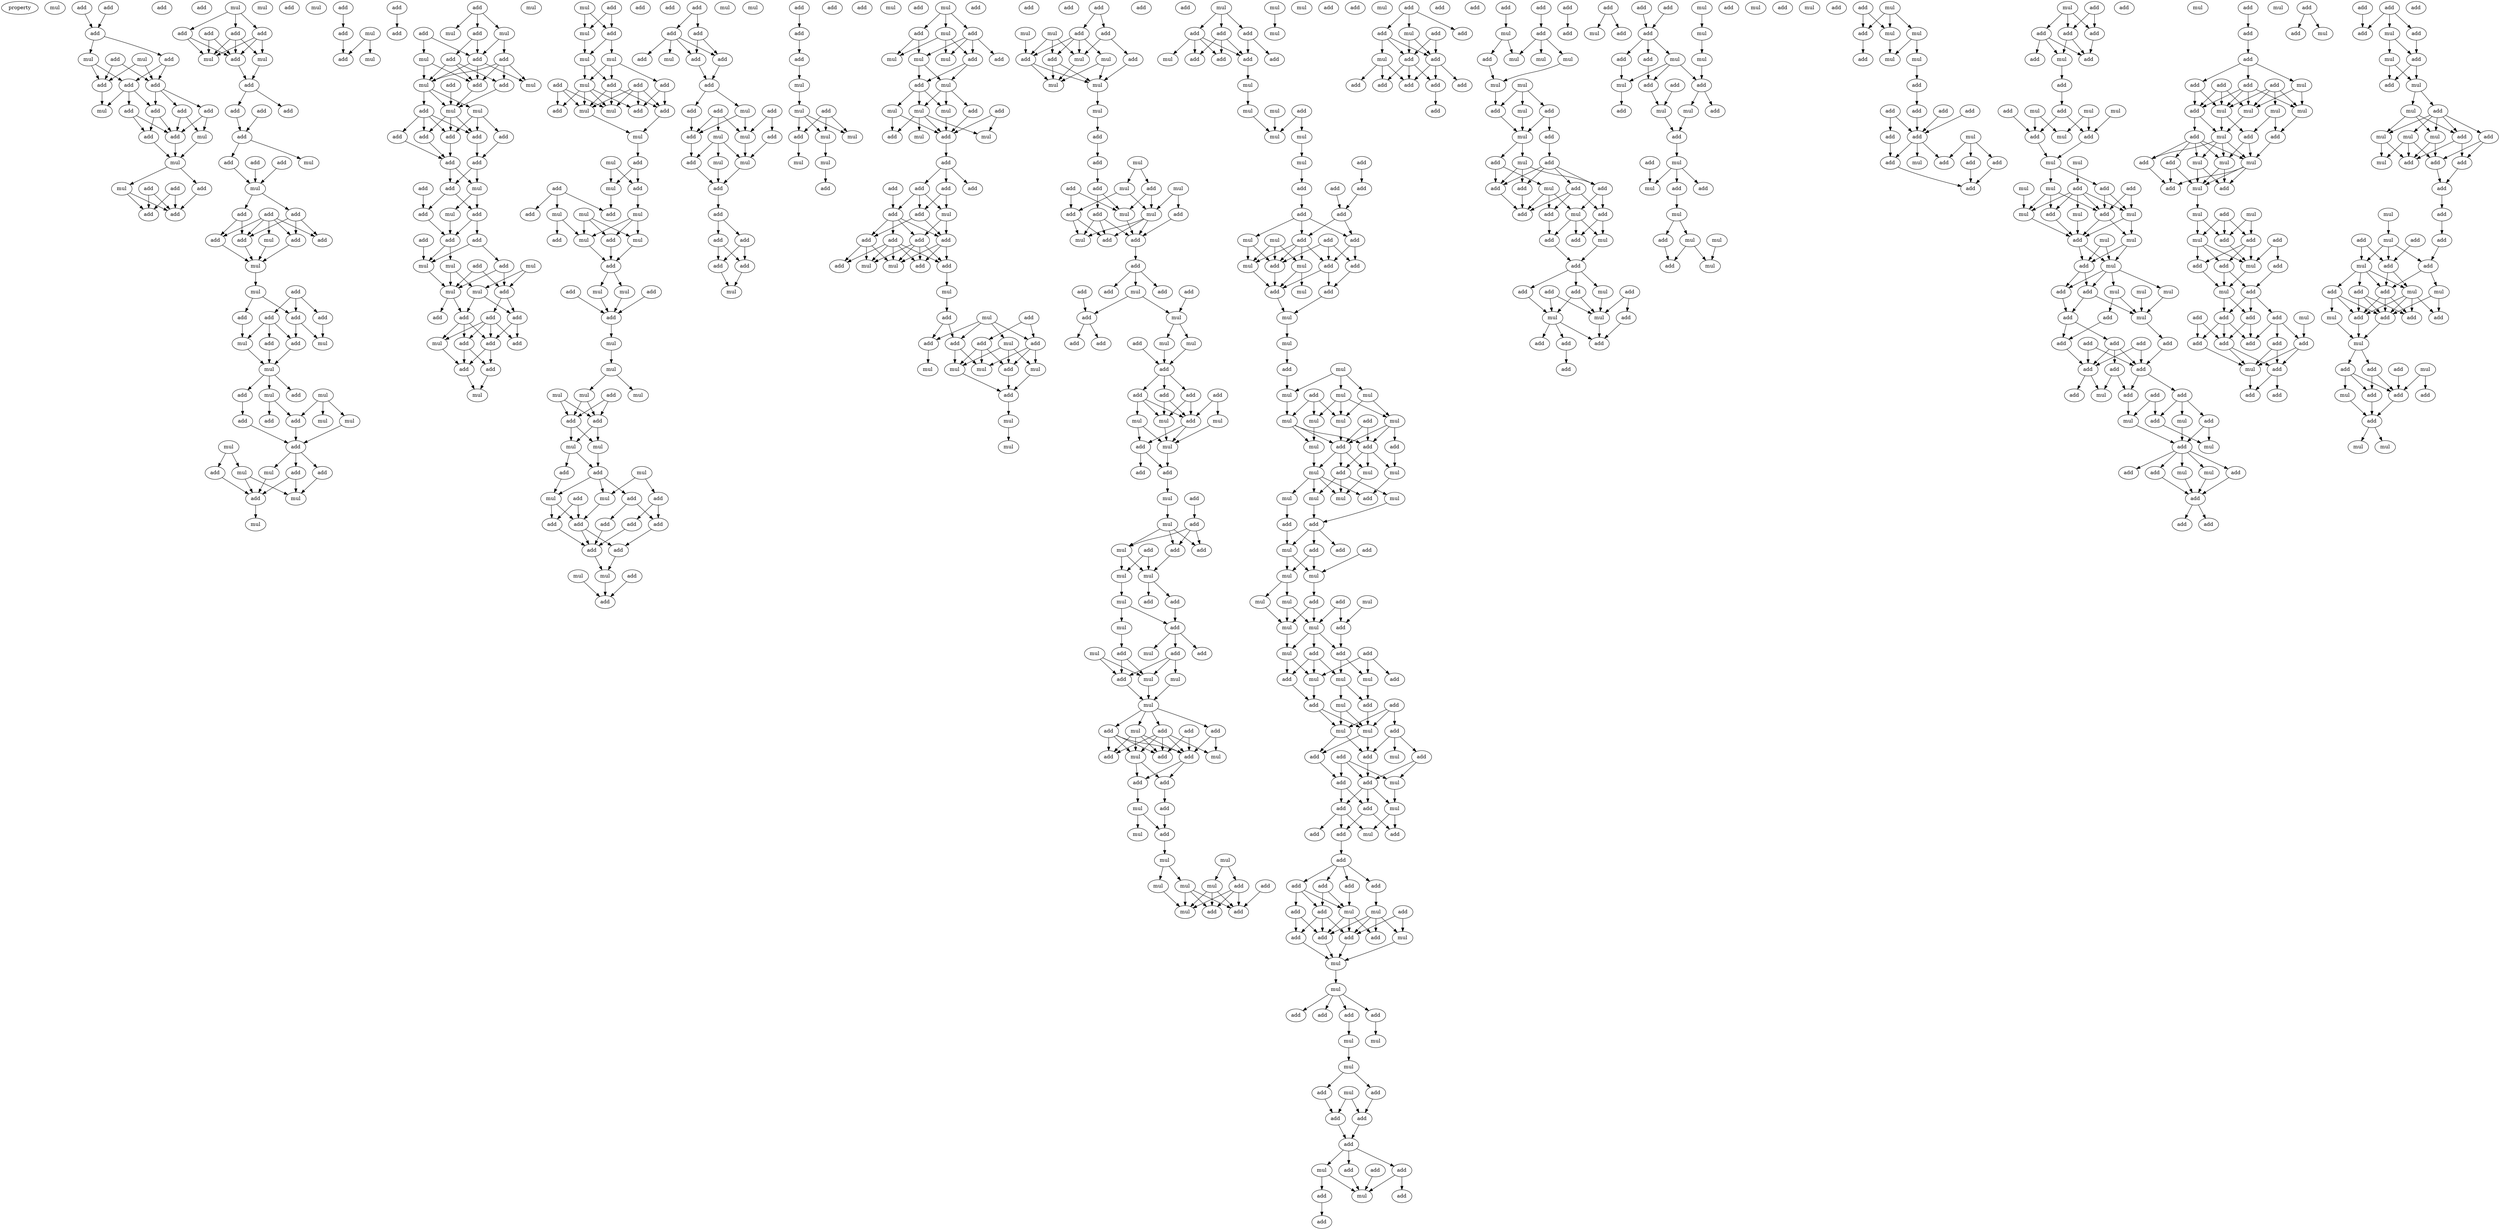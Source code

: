 digraph {
    node [fontcolor=black]
    property [mul=2,lf=1.3]
    0 [ label = mul ];
    1 [ label = add ];
    2 [ label = add ];
    3 [ label = add ];
    4 [ label = add ];
    5 [ label = add ];
    6 [ label = add ];
    7 [ label = mul ];
    8 [ label = add ];
    9 [ label = mul ];
    10 [ label = add ];
    11 [ label = add ];
    12 [ label = add ];
    13 [ label = add ];
    14 [ label = add ];
    15 [ label = mul ];
    16 [ label = add ];
    17 [ label = add ];
    18 [ label = add ];
    19 [ label = mul ];
    20 [ label = add ];
    21 [ label = mul ];
    22 [ label = mul ];
    23 [ label = add ];
    24 [ label = add ];
    25 [ label = add ];
    26 [ label = add ];
    27 [ label = add ];
    28 [ label = mul ];
    29 [ label = add ];
    30 [ label = add ];
    31 [ label = add ];
    32 [ label = add ];
    33 [ label = mul ];
    34 [ label = mul ];
    35 [ label = add ];
    36 [ label = add ];
    37 [ label = add ];
    38 [ label = add ];
    39 [ label = mul ];
    40 [ label = add ];
    41 [ label = add ];
    42 [ label = add ];
    43 [ label = add ];
    44 [ label = add ];
    45 [ label = mul ];
    46 [ label = add ];
    47 [ label = mul ];
    48 [ label = add ];
    49 [ label = add ];
    50 [ label = add ];
    51 [ label = add ];
    52 [ label = add ];
    53 [ label = mul ];
    54 [ label = add ];
    55 [ label = add ];
    56 [ label = mul ];
    57 [ label = add ];
    58 [ label = mul ];
    59 [ label = add ];
    60 [ label = add ];
    61 [ label = add ];
    62 [ label = add ];
    63 [ label = add ];
    64 [ label = add ];
    65 [ label = mul ];
    66 [ label = mul ];
    67 [ label = mul ];
    68 [ label = mul ];
    69 [ label = add ];
    70 [ label = add ];
    71 [ label = mul ];
    72 [ label = mul ];
    73 [ label = add ];
    74 [ label = mul ];
    75 [ label = add ];
    76 [ label = mul ];
    77 [ label = add ];
    78 [ label = add ];
    79 [ label = mul ];
    80 [ label = mul ];
    81 [ label = mul ];
    82 [ label = add ];
    83 [ label = add ];
    84 [ label = add ];
    85 [ label = add ];
    86 [ label = mul ];
    87 [ label = mul ];
    88 [ label = add ];
    89 [ label = mul ];
    90 [ label = add ];
    91 [ label = add ];
    92 [ label = mul ];
    93 [ label = add ];
    94 [ label = add ];
    95 [ label = add ];
    96 [ label = mul ];
    97 [ label = add ];
    98 [ label = mul ];
    99 [ label = mul ];
    100 [ label = add ];
    101 [ label = add ];
    102 [ label = mul ];
    103 [ label = add ];
    104 [ label = add ];
    105 [ label = mul ];
    106 [ label = add ];
    107 [ label = add ];
    108 [ label = add ];
    109 [ label = mul ];
    110 [ label = mul ];
    111 [ label = mul ];
    112 [ label = add ];
    113 [ label = add ];
    114 [ label = add ];
    115 [ label = add ];
    116 [ label = add ];
    117 [ label = add ];
    118 [ label = add ];
    119 [ label = add ];
    120 [ label = mul ];
    121 [ label = add ];
    122 [ label = add ];
    123 [ label = add ];
    124 [ label = add ];
    125 [ label = mul ];
    126 [ label = add ];
    127 [ label = add ];
    128 [ label = add ];
    129 [ label = add ];
    130 [ label = mul ];
    131 [ label = mul ];
    132 [ label = add ];
    133 [ label = mul ];
    134 [ label = mul ];
    135 [ label = mul ];
    136 [ label = add ];
    137 [ label = add ];
    138 [ label = add ];
    139 [ label = add ];
    140 [ label = add ];
    141 [ label = add ];
    142 [ label = add ];
    143 [ label = add ];
    144 [ label = mul ];
    145 [ label = add ];
    146 [ label = add ];
    147 [ label = add ];
    148 [ label = mul ];
    149 [ label = mul ];
    150 [ label = mul ];
    151 [ label = add ];
    152 [ label = mul ];
    153 [ label = mul ];
    154 [ label = add ];
    155 [ label = add ];
    156 [ label = mul ];
    157 [ label = add ];
    158 [ label = add ];
    159 [ label = add ];
    160 [ label = mul ];
    161 [ label = add ];
    162 [ label = mul ];
    163 [ label = add ];
    164 [ label = mul ];
    165 [ label = add ];
    166 [ label = mul ];
    167 [ label = add ];
    168 [ label = add ];
    169 [ label = mul ];
    170 [ label = mul ];
    171 [ label = mul ];
    172 [ label = add ];
    173 [ label = mul ];
    174 [ label = add ];
    175 [ label = mul ];
    176 [ label = add ];
    177 [ label = mul ];
    178 [ label = add ];
    179 [ label = add ];
    180 [ label = add ];
    181 [ label = mul ];
    182 [ label = mul ];
    183 [ label = add ];
    184 [ label = add ];
    185 [ label = add ];
    186 [ label = mul ];
    187 [ label = mul ];
    188 [ label = mul ];
    189 [ label = add ];
    190 [ label = mul ];
    191 [ label = mul ];
    192 [ label = add ];
    193 [ label = add ];
    194 [ label = mul ];
    195 [ label = add ];
    196 [ label = mul ];
    197 [ label = add ];
    198 [ label = add ];
    199 [ label = mul ];
    200 [ label = add ];
    201 [ label = mul ];
    202 [ label = add ];
    203 [ label = mul ];
    204 [ label = add ];
    205 [ label = add ];
    206 [ label = add ];
    207 [ label = add ];
    208 [ label = add ];
    209 [ label = add ];
    210 [ label = add ];
    211 [ label = add ];
    212 [ label = mul ];
    213 [ label = mul ];
    214 [ label = add ];
    215 [ label = add ];
    216 [ label = add ];
    217 [ label = add ];
    218 [ label = mul ];
    219 [ label = add ];
    220 [ label = add ];
    221 [ label = add ];
    222 [ label = mul ];
    223 [ label = add ];
    224 [ label = add ];
    225 [ label = mul ];
    226 [ label = add ];
    227 [ label = add ];
    228 [ label = add ];
    229 [ label = mul ];
    230 [ label = add ];
    231 [ label = add ];
    232 [ label = mul ];
    233 [ label = add ];
    234 [ label = mul ];
    235 [ label = mul ];
    236 [ label = mul ];
    237 [ label = add ];
    238 [ label = add ];
    239 [ label = add ];
    240 [ label = add ];
    241 [ label = add ];
    242 [ label = add ];
    243 [ label = add ];
    244 [ label = add ];
    245 [ label = mul ];
    246 [ label = add ];
    247 [ label = add ];
    248 [ label = add ];
    249 [ label = mul ];
    250 [ label = mul ];
    251 [ label = add ];
    252 [ label = mul ];
    253 [ label = add ];
    254 [ label = add ];
    255 [ label = mul ];
    256 [ label = mul ];
    257 [ label = mul ];
    258 [ label = mul ];
    259 [ label = add ];
    260 [ label = mul ];
    261 [ label = add ];
    262 [ label = add ];
    263 [ label = mul ];
    264 [ label = add ];
    265 [ label = add ];
    266 [ label = mul ];
    267 [ label = mul ];
    268 [ label = mul ];
    269 [ label = add ];
    270 [ label = add ];
    271 [ label = add ];
    272 [ label = mul ];
    273 [ label = mul ];
    274 [ label = add ];
    275 [ label = mul ];
    276 [ label = add ];
    277 [ label = mul ];
    278 [ label = add ];
    279 [ label = mul ];
    280 [ label = mul ];
    281 [ label = add ];
    282 [ label = add ];
    283 [ label = add ];
    284 [ label = add ];
    285 [ label = add ];
    286 [ label = add ];
    287 [ label = add ];
    288 [ label = add ];
    289 [ label = mul ];
    290 [ label = add ];
    291 [ label = add ];
    292 [ label = add ];
    293 [ label = add ];
    294 [ label = add ];
    295 [ label = mul ];
    296 [ label = add ];
    297 [ label = mul ];
    298 [ label = add ];
    299 [ label = add ];
    300 [ label = mul ];
    301 [ label = mul ];
    302 [ label = add ];
    303 [ label = add ];
    304 [ label = add ];
    305 [ label = add ];
    306 [ label = add ];
    307 [ label = add ];
    308 [ label = mul ];
    309 [ label = mul ];
    310 [ label = add ];
    311 [ label = mul ];
    312 [ label = mul ];
    313 [ label = mul ];
    314 [ label = add ];
    315 [ label = mul ];
    316 [ label = mul ];
    317 [ label = add ];
    318 [ label = mul ];
    319 [ label = add ];
    320 [ label = mul ];
    321 [ label = add ];
    322 [ label = add ];
    323 [ label = add ];
    324 [ label = mul ];
    325 [ label = mul ];
    326 [ label = add ];
    327 [ label = mul ];
    328 [ label = mul ];
    329 [ label = mul ];
    330 [ label = add ];
    331 [ label = mul ];
    332 [ label = add ];
    333 [ label = mul ];
    334 [ label = mul ];
    335 [ label = add ];
    336 [ label = add ];
    337 [ label = add ];
    338 [ label = add ];
    339 [ label = mul ];
    340 [ label = add ];
    341 [ label = mul ];
    342 [ label = add ];
    343 [ label = add ];
    344 [ label = add ];
    345 [ label = mul ];
    346 [ label = add ];
    347 [ label = add ];
    348 [ label = mul ];
    349 [ label = add ];
    350 [ label = add ];
    351 [ label = add ];
    352 [ label = add ];
    353 [ label = mul ];
    354 [ label = add ];
    355 [ label = add ];
    356 [ label = mul ];
    357 [ label = add ];
    358 [ label = mul ];
    359 [ label = add ];
    360 [ label = add ];
    361 [ label = add ];
    362 [ label = add ];
    363 [ label = add ];
    364 [ label = mul ];
    365 [ label = add ];
    366 [ label = mul ];
    367 [ label = mul ];
    368 [ label = add ];
    369 [ label = mul ];
    370 [ label = add ];
    371 [ label = add ];
    372 [ label = add ];
    373 [ label = add ];
    374 [ label = mul ];
    375 [ label = mul ];
    376 [ label = add ];
    377 [ label = add ];
    378 [ label = mul ];
    379 [ label = add ];
    380 [ label = add ];
    381 [ label = mul ];
    382 [ label = mul ];
    383 [ label = add ];
    384 [ label = add ];
    385 [ label = add ];
    386 [ label = mul ];
    387 [ label = mul ];
    388 [ label = add ];
    389 [ label = mul ];
    390 [ label = mul ];
    391 [ label = add ];
    392 [ label = add ];
    393 [ label = add ];
    394 [ label = mul ];
    395 [ label = add ];
    396 [ label = mul ];
    397 [ label = mul ];
    398 [ label = add ];
    399 [ label = add ];
    400 [ label = add ];
    401 [ label = add ];
    402 [ label = mul ];
    403 [ label = add ];
    404 [ label = mul ];
    405 [ label = add ];
    406 [ label = mul ];
    407 [ label = add ];
    408 [ label = add ];
    409 [ label = add ];
    410 [ label = mul ];
    411 [ label = add ];
    412 [ label = mul ];
    413 [ label = add ];
    414 [ label = mul ];
    415 [ label = mul ];
    416 [ label = mul ];
    417 [ label = add ];
    418 [ label = add ];
    419 [ label = mul ];
    420 [ label = mul ];
    421 [ label = add ];
    422 [ label = add ];
    423 [ label = mul ];
    424 [ label = mul ];
    425 [ label = add ];
    426 [ label = add ];
    427 [ label = add ];
    428 [ label = add ];
    429 [ label = mul ];
    430 [ label = add ];
    431 [ label = add ];
    432 [ label = add ];
    433 [ label = mul ];
    434 [ label = add ];
    435 [ label = mul ];
    436 [ label = mul ];
    437 [ label = mul ];
    438 [ label = mul ];
    439 [ label = mul ];
    440 [ label = mul ];
    441 [ label = add ];
    442 [ label = mul ];
    443 [ label = add ];
    444 [ label = add ];
    445 [ label = add ];
    446 [ label = add ];
    447 [ label = add ];
    448 [ label = add ];
    449 [ label = add ];
    450 [ label = mul ];
    451 [ label = add ];
    452 [ label = mul ];
    453 [ label = mul ];
    454 [ label = add ];
    455 [ label = mul ];
    456 [ label = add ];
    457 [ label = add ];
    458 [ label = mul ];
    459 [ label = add ];
    460 [ label = add ];
    461 [ label = mul ];
    462 [ label = mul ];
    463 [ label = mul ];
    464 [ label = add ];
    465 [ label = mul ];
    466 [ label = mul ];
    467 [ label = mul ];
    468 [ label = add ];
    469 [ label = mul ];
    470 [ label = mul ];
    471 [ label = add ];
    472 [ label = mul ];
    473 [ label = mul ];
    474 [ label = mul ];
    475 [ label = add ];
    476 [ label = add ];
    477 [ label = add ];
    478 [ label = mul ];
    479 [ label = mul ];
    480 [ label = add ];
    481 [ label = mul ];
    482 [ label = mul ];
    483 [ label = mul ];
    484 [ label = mul ];
    485 [ label = add ];
    486 [ label = mul ];
    487 [ label = add ];
    488 [ label = add ];
    489 [ label = add ];
    490 [ label = mul ];
    491 [ label = add ];
    492 [ label = add ];
    493 [ label = mul ];
    494 [ label = mul ];
    495 [ label = mul ];
    496 [ label = add ];
    497 [ label = mul ];
    498 [ label = add ];
    499 [ label = mul ];
    500 [ label = mul ];
    501 [ label = mul ];
    502 [ label = add ];
    503 [ label = add ];
    504 [ label = mul ];
    505 [ label = add ];
    506 [ label = add ];
    507 [ label = add ];
    508 [ label = mul ];
    509 [ label = mul ];
    510 [ label = mul ];
    511 [ label = add ];
    512 [ label = add ];
    513 [ label = add ];
    514 [ label = add ];
    515 [ label = mul ];
    516 [ label = add ];
    517 [ label = mul ];
    518 [ label = mul ];
    519 [ label = add ];
    520 [ label = mul ];
    521 [ label = add ];
    522 [ label = add ];
    523 [ label = add ];
    524 [ label = add ];
    525 [ label = mul ];
    526 [ label = add ];
    527 [ label = add ];
    528 [ label = mul ];
    529 [ label = add ];
    530 [ label = add ];
    531 [ label = mul ];
    532 [ label = add ];
    533 [ label = add ];
    534 [ label = mul ];
    535 [ label = add ];
    536 [ label = add ];
    537 [ label = add ];
    538 [ label = add ];
    539 [ label = add ];
    540 [ label = add ];
    541 [ label = mul ];
    542 [ label = add ];
    543 [ label = mul ];
    544 [ label = add ];
    545 [ label = add ];
    546 [ label = mul ];
    547 [ label = add ];
    548 [ label = add ];
    549 [ label = add ];
    550 [ label = mul ];
    551 [ label = mul ];
    552 [ label = add ];
    553 [ label = add ];
    554 [ label = add ];
    555 [ label = add ];
    556 [ label = add ];
    557 [ label = mul ];
    558 [ label = mul ];
    559 [ label = mul ];
    560 [ label = mul ];
    561 [ label = add ];
    562 [ label = add ];
    563 [ label = add ];
    564 [ label = add ];
    565 [ label = add ];
    566 [ label = add ];
    567 [ label = add ];
    568 [ label = mul ];
    569 [ label = add ];
    570 [ label = add ];
    571 [ label = add ];
    572 [ label = add ];
    573 [ label = mul ];
    574 [ label = add ];
    575 [ label = mul ];
    576 [ label = add ];
    577 [ label = mul ];
    578 [ label = add ];
    579 [ label = add ];
    580 [ label = add ];
    581 [ label = add ];
    582 [ label = mul ];
    583 [ label = add ];
    584 [ label = add ];
    585 [ label = add ];
    586 [ label = add ];
    587 [ label = add ];
    588 [ label = add ];
    589 [ label = add ];
    590 [ label = add ];
    591 [ label = add ];
    592 [ label = add ];
    593 [ label = add ];
    594 [ label = add ];
    595 [ label = mul ];
    596 [ label = mul ];
    597 [ label = add ];
    598 [ label = mul ];
    599 [ label = mul ];
    600 [ label = mul ];
    601 [ label = mul ];
    602 [ label = mul ];
    603 [ label = add ];
    604 [ label = add ];
    605 [ label = add ];
    606 [ label = mul ];
    607 [ label = mul ];
    608 [ label = add ];
    609 [ label = add ];
    610 [ label = mul ];
    611 [ label = add ];
    612 [ label = add ];
    613 [ label = add ];
    614 [ label = add ];
    615 [ label = add ];
    616 [ label = add ];
    617 [ label = add ];
    618 [ label = mul ];
    619 [ label = mul ];
    620 [ label = add ];
    621 [ label = add ];
    622 [ label = add ];
    623 [ label = add ];
    624 [ label = mul ];
    625 [ label = add ];
    626 [ label = add ];
    627 [ label = add ];
    628 [ label = add ];
    629 [ label = mul ];
    630 [ label = mul ];
    631 [ label = add ];
    632 [ label = add ];
    633 [ label = add ];
    634 [ label = add ];
    635 [ label = add ];
    636 [ label = add ];
    637 [ label = add ];
    638 [ label = add ];
    639 [ label = add ];
    640 [ label = mul ];
    641 [ label = add ];
    642 [ label = mul ];
    643 [ label = mul ];
    644 [ label = add ];
    645 [ label = add ];
    646 [ label = add ];
    647 [ label = mul ];
    648 [ label = mul ];
    649 [ label = add ];
    650 [ label = add ];
    651 [ label = mul ];
    652 [ label = add ];
    653 [ label = mul ];
    654 [ label = mul ];
    655 [ label = add ];
    656 [ label = add ];
    657 [ label = add ];
    658 [ label = mul ];
    659 [ label = add ];
    660 [ label = add ];
    661 [ label = mul ];
    662 [ label = add ];
    663 [ label = add ];
    664 [ label = mul ];
    665 [ label = mul ];
    666 [ label = mul ];
    667 [ label = add ];
    668 [ label = mul ];
    669 [ label = mul ];
    670 [ label = add ];
    671 [ label = add ];
    672 [ label = mul ];
    673 [ label = add ];
    674 [ label = mul ];
    675 [ label = add ];
    676 [ label = add ];
    677 [ label = mul ];
    678 [ label = mul ];
    679 [ label = mul ];
    680 [ label = add ];
    681 [ label = mul ];
    682 [ label = add ];
    683 [ label = add ];
    684 [ label = add ];
    685 [ label = add ];
    686 [ label = add ];
    687 [ label = add ];
    688 [ label = add ];
    689 [ label = mul ];
    690 [ label = add ];
    691 [ label = add ];
    692 [ label = mul ];
    693 [ label = add ];
    694 [ label = add ];
    695 [ label = add ];
    696 [ label = mul ];
    697 [ label = add ];
    698 [ label = add ];
    699 [ label = add ];
    700 [ label = add ];
    701 [ label = add ];
    702 [ label = mul ];
    703 [ label = add ];
    704 [ label = add ];
    705 [ label = add ];
    706 [ label = add ];
    707 [ label = add ];
    708 [ label = mul ];
    709 [ label = mul ];
    710 [ label = mul ];
    711 [ label = add ];
    712 [ label = add ];
    713 [ label = mul ];
    714 [ label = mul ];
    715 [ label = mul ];
    716 [ label = add ];
    717 [ label = mul ];
    718 [ label = add ];
    719 [ label = add ];
    720 [ label = mul ];
    721 [ label = add ];
    722 [ label = mul ];
    723 [ label = mul ];
    724 [ label = mul ];
    725 [ label = add ];
    726 [ label = mul ];
    727 [ label = mul ];
    728 [ label = add ];
    729 [ label = mul ];
    730 [ label = add ];
    731 [ label = mul ];
    732 [ label = add ];
    733 [ label = add ];
    734 [ label = mul ];
    735 [ label = mul ];
    736 [ label = mul ];
    737 [ label = add ];
    738 [ label = add ];
    739 [ label = add ];
    740 [ label = add ];
    741 [ label = add ];
    742 [ label = add ];
    743 [ label = add ];
    744 [ label = add ];
    745 [ label = add ];
    746 [ label = add ];
    747 [ label = add ];
    748 [ label = add ];
    749 [ label = add ];
    750 [ label = add ];
    751 [ label = mul ];
    752 [ label = mul ];
    753 [ label = mul ];
    754 [ label = add ];
    755 [ label = add ];
    756 [ label = add ];
    757 [ label = mul ];
    758 [ label = add ];
    759 [ label = mul ];
    760 [ label = add ];
    761 [ label = add ];
    762 [ label = mul ];
    763 [ label = add ];
    764 [ label = mul ];
    765 [ label = add ];
    766 [ label = add ];
    767 [ label = add ];
    768 [ label = mul ];
    769 [ label = add ];
    770 [ label = add ];
    771 [ label = add ];
    772 [ label = mul ];
    773 [ label = add ];
    774 [ label = add ];
    775 [ label = add ];
    776 [ label = mul ];
    777 [ label = mul ];
    778 [ label = mul ];
    779 [ label = mul ];
    780 [ label = add ];
    781 [ label = add ];
    782 [ label = add ];
    783 [ label = add ];
    784 [ label = mul ];
    785 [ label = mul ];
    786 [ label = mul ];
    787 [ label = add ];
    788 [ label = add ];
    789 [ label = mul ];
    790 [ label = add ];
    791 [ label = add ];
    792 [ label = mul ];
    793 [ label = add ];
    794 [ label = mul ];
    795 [ label = mul ];
    796 [ label = add ];
    797 [ label = mul ];
    798 [ label = add ];
    799 [ label = add ];
    800 [ label = add ];
    801 [ label = add ];
    802 [ label = add ];
    803 [ label = mul ];
    804 [ label = mul ];
    805 [ label = add ];
    806 [ label = mul ];
    807 [ label = add ];
    808 [ label = add ];
    809 [ label = add ];
    810 [ label = add ];
    811 [ label = add ];
    812 [ label = add ];
    813 [ label = add ];
    814 [ label = add ];
    815 [ label = add ];
    816 [ label = mul ];
    817 [ label = add ];
    818 [ label = add ];
    819 [ label = add ];
    820 [ label = add ];
    821 [ label = add ];
    822 [ label = add ];
    823 [ label = add ];
    824 [ label = mul ];
    825 [ label = add ];
    826 [ label = mul ];
    827 [ label = add ];
    828 [ label = add ];
    829 [ label = mul ];
    830 [ label = add ];
    831 [ label = mul ];
    832 [ label = mul ];
    833 [ label = add ];
    834 [ label = add ];
    835 [ label = add ];
    836 [ label = mul ];
    837 [ label = mul ];
    838 [ label = mul ];
    839 [ label = add ];
    840 [ label = mul ];
    841 [ label = add ];
    842 [ label = add ];
    843 [ label = add ];
    844 [ label = mul ];
    845 [ label = add ];
    846 [ label = mul ];
    847 [ label = add ];
    848 [ label = add ];
    849 [ label = add ];
    850 [ label = mul ];
    851 [ label = add ];
    852 [ label = add ];
    853 [ label = add ];
    854 [ label = mul ];
    855 [ label = add ];
    856 [ label = mul ];
    857 [ label = add ];
    858 [ label = add ];
    859 [ label = add ];
    860 [ label = add ];
    861 [ label = mul ];
    862 [ label = add ];
    863 [ label = mul ];
    864 [ label = add ];
    865 [ label = add ];
    866 [ label = mul ];
    867 [ label = add ];
    868 [ label = add ];
    869 [ label = add ];
    870 [ label = add ];
    871 [ label = mul ];
    872 [ label = add ];
    873 [ label = mul ];
    874 [ label = mul ];
    875 [ label = add ];
    1 -> 5 [ name = 0 ];
    2 -> 5 [ name = 1 ];
    5 -> 7 [ name = 2 ];
    5 -> 8 [ name = 3 ];
    6 -> 10 [ name = 4 ];
    6 -> 12 [ name = 5 ];
    7 -> 10 [ name = 6 ];
    7 -> 11 [ name = 7 ];
    8 -> 11 [ name = 8 ];
    8 -> 12 [ name = 9 ];
    9 -> 10 [ name = 10 ];
    9 -> 12 [ name = 11 ];
    10 -> 15 [ name = 12 ];
    11 -> 14 [ name = 13 ];
    11 -> 15 [ name = 14 ];
    11 -> 16 [ name = 15 ];
    12 -> 13 [ name = 16 ];
    12 -> 16 [ name = 17 ];
    12 -> 17 [ name = 18 ];
    13 -> 19 [ name = 19 ];
    13 -> 20 [ name = 20 ];
    14 -> 18 [ name = 21 ];
    14 -> 20 [ name = 22 ];
    16 -> 18 [ name = 23 ];
    16 -> 20 [ name = 24 ];
    17 -> 19 [ name = 25 ];
    17 -> 20 [ name = 26 ];
    18 -> 21 [ name = 27 ];
    19 -> 21 [ name = 28 ];
    20 -> 21 [ name = 29 ];
    21 -> 22 [ name = 30 ];
    21 -> 23 [ name = 31 ];
    22 -> 26 [ name = 32 ];
    22 -> 27 [ name = 33 ];
    23 -> 27 [ name = 34 ];
    24 -> 26 [ name = 35 ];
    24 -> 27 [ name = 36 ];
    25 -> 26 [ name = 37 ];
    25 -> 27 [ name = 38 ];
    28 -> 29 [ name = 39 ];
    28 -> 30 [ name = 40 ];
    28 -> 31 [ name = 41 ];
    29 -> 33 [ name = 42 ];
    29 -> 34 [ name = 43 ];
    29 -> 35 [ name = 44 ];
    30 -> 34 [ name = 45 ];
    30 -> 35 [ name = 46 ];
    31 -> 33 [ name = 47 ];
    31 -> 34 [ name = 48 ];
    31 -> 35 [ name = 49 ];
    32 -> 34 [ name = 50 ];
    32 -> 35 [ name = 51 ];
    33 -> 36 [ name = 52 ];
    35 -> 36 [ name = 53 ];
    36 -> 37 [ name = 54 ];
    36 -> 38 [ name = 55 ];
    37 -> 42 [ name = 56 ];
    40 -> 42 [ name = 57 ];
    42 -> 43 [ name = 58 ];
    42 -> 45 [ name = 59 ];
    43 -> 47 [ name = 60 ];
    44 -> 47 [ name = 61 ];
    46 -> 47 [ name = 62 ];
    47 -> 49 [ name = 63 ];
    47 -> 50 [ name = 64 ];
    48 -> 51 [ name = 65 ];
    48 -> 52 [ name = 66 ];
    48 -> 53 [ name = 67 ];
    48 -> 54 [ name = 68 ];
    48 -> 55 [ name = 69 ];
    49 -> 52 [ name = 70 ];
    49 -> 54 [ name = 71 ];
    49 -> 55 [ name = 72 ];
    50 -> 51 [ name = 73 ];
    50 -> 52 [ name = 74 ];
    51 -> 56 [ name = 75 ];
    52 -> 56 [ name = 76 ];
    53 -> 56 [ name = 77 ];
    55 -> 56 [ name = 78 ];
    56 -> 58 [ name = 79 ];
    57 -> 59 [ name = 80 ];
    57 -> 61 [ name = 81 ];
    57 -> 62 [ name = 82 ];
    58 -> 59 [ name = 83 ];
    58 -> 60 [ name = 84 ];
    59 -> 63 [ name = 85 ];
    59 -> 65 [ name = 86 ];
    60 -> 66 [ name = 87 ];
    61 -> 63 [ name = 88 ];
    61 -> 64 [ name = 89 ];
    61 -> 66 [ name = 90 ];
    62 -> 65 [ name = 91 ];
    63 -> 67 [ name = 92 ];
    64 -> 67 [ name = 93 ];
    66 -> 67 [ name = 94 ];
    67 -> 68 [ name = 95 ];
    67 -> 69 [ name = 96 ];
    67 -> 70 [ name = 97 ];
    68 -> 75 [ name = 98 ];
    68 -> 77 [ name = 99 ];
    70 -> 73 [ name = 100 ];
    71 -> 74 [ name = 101 ];
    71 -> 76 [ name = 102 ];
    71 -> 77 [ name = 103 ];
    73 -> 78 [ name = 104 ];
    74 -> 78 [ name = 105 ];
    77 -> 78 [ name = 106 ];
    78 -> 80 [ name = 107 ];
    78 -> 82 [ name = 108 ];
    78 -> 83 [ name = 109 ];
    79 -> 81 [ name = 110 ];
    79 -> 84 [ name = 111 ];
    80 -> 85 [ name = 112 ];
    81 -> 85 [ name = 113 ];
    81 -> 86 [ name = 114 ];
    82 -> 86 [ name = 115 ];
    83 -> 85 [ name = 116 ];
    83 -> 86 [ name = 117 ];
    84 -> 85 [ name = 118 ];
    85 -> 87 [ name = 119 ];
    88 -> 90 [ name = 120 ];
    89 -> 91 [ name = 121 ];
    89 -> 92 [ name = 122 ];
    90 -> 91 [ name = 123 ];
    93 -> 94 [ name = 124 ];
    95 -> 97 [ name = 125 ];
    95 -> 98 [ name = 126 ];
    95 -> 99 [ name = 127 ];
    97 -> 101 [ name = 128 ];
    97 -> 104 [ name = 129 ];
    99 -> 103 [ name = 130 ];
    99 -> 104 [ name = 131 ];
    100 -> 102 [ name = 132 ];
    100 -> 104 [ name = 133 ];
    101 -> 105 [ name = 134 ];
    101 -> 107 [ name = 135 ];
    101 -> 108 [ name = 136 ];
    102 -> 105 [ name = 137 ];
    102 -> 108 [ name = 138 ];
    103 -> 105 [ name = 139 ];
    103 -> 107 [ name = 140 ];
    103 -> 108 [ name = 141 ];
    103 -> 109 [ name = 142 ];
    104 -> 105 [ name = 143 ];
    104 -> 108 [ name = 144 ];
    104 -> 109 [ name = 145 ];
    105 -> 110 [ name = 146 ];
    105 -> 111 [ name = 147 ];
    105 -> 112 [ name = 148 ];
    106 -> 111 [ name = 149 ];
    107 -> 111 [ name = 150 ];
    108 -> 111 [ name = 151 ];
    110 -> 113 [ name = 152 ];
    110 -> 114 [ name = 153 ];
    110 -> 117 [ name = 154 ];
    111 -> 113 [ name = 155 ];
    111 -> 114 [ name = 156 ];
    111 -> 115 [ name = 157 ];
    112 -> 113 [ name = 158 ];
    112 -> 114 [ name = 159 ];
    112 -> 115 [ name = 160 ];
    112 -> 116 [ name = 161 ];
    113 -> 118 [ name = 162 ];
    114 -> 119 [ name = 163 ];
    115 -> 118 [ name = 164 ];
    116 -> 118 [ name = 165 ];
    117 -> 119 [ name = 166 ];
    118 -> 120 [ name = 167 ];
    118 -> 121 [ name = 168 ];
    119 -> 120 [ name = 169 ];
    119 -> 121 [ name = 170 ];
    120 -> 123 [ name = 171 ];
    120 -> 125 [ name = 172 ];
    121 -> 123 [ name = 173 ];
    121 -> 124 [ name = 174 ];
    122 -> 124 [ name = 175 ];
    123 -> 126 [ name = 176 ];
    123 -> 128 [ name = 177 ];
    124 -> 126 [ name = 178 ];
    125 -> 126 [ name = 179 ];
    126 -> 130 [ name = 180 ];
    126 -> 131 [ name = 181 ];
    127 -> 130 [ name = 182 ];
    128 -> 129 [ name = 183 ];
    128 -> 130 [ name = 184 ];
    129 -> 134 [ name = 185 ];
    129 -> 136 [ name = 186 ];
    130 -> 134 [ name = 187 ];
    131 -> 134 [ name = 188 ];
    131 -> 135 [ name = 189 ];
    132 -> 134 [ name = 190 ];
    132 -> 136 [ name = 191 ];
    133 -> 135 [ name = 192 ];
    133 -> 136 [ name = 193 ];
    134 -> 138 [ name = 194 ];
    134 -> 139 [ name = 195 ];
    135 -> 137 [ name = 196 ];
    135 -> 138 [ name = 197 ];
    136 -> 137 [ name = 198 ];
    136 -> 140 [ name = 199 ];
    137 -> 141 [ name = 200 ];
    137 -> 142 [ name = 201 ];
    138 -> 141 [ name = 202 ];
    138 -> 143 [ name = 203 ];
    138 -> 144 [ name = 204 ];
    140 -> 141 [ name = 205 ];
    140 -> 142 [ name = 206 ];
    140 -> 143 [ name = 207 ];
    140 -> 144 [ name = 208 ];
    141 -> 145 [ name = 209 ];
    141 -> 146 [ name = 210 ];
    143 -> 145 [ name = 211 ];
    143 -> 146 [ name = 212 ];
    144 -> 145 [ name = 213 ];
    145 -> 148 [ name = 214 ];
    146 -> 148 [ name = 215 ];
    147 -> 150 [ name = 216 ];
    147 -> 151 [ name = 217 ];
    149 -> 150 [ name = 218 ];
    149 -> 151 [ name = 219 ];
    150 -> 152 [ name = 220 ];
    151 -> 152 [ name = 221 ];
    151 -> 153 [ name = 222 ];
    152 -> 156 [ name = 223 ];
    152 -> 158 [ name = 224 ];
    153 -> 154 [ name = 225 ];
    153 -> 156 [ name = 226 ];
    153 -> 158 [ name = 227 ];
    154 -> 159 [ name = 228 ];
    154 -> 161 [ name = 229 ];
    155 -> 160 [ name = 230 ];
    155 -> 162 [ name = 231 ];
    155 -> 163 [ name = 232 ];
    156 -> 159 [ name = 233 ];
    156 -> 160 [ name = 234 ];
    156 -> 162 [ name = 235 ];
    156 -> 163 [ name = 236 ];
    157 -> 159 [ name = 237 ];
    157 -> 160 [ name = 238 ];
    157 -> 161 [ name = 239 ];
    157 -> 162 [ name = 240 ];
    158 -> 160 [ name = 241 ];
    158 -> 161 [ name = 242 ];
    158 -> 162 [ name = 243 ];
    161 -> 164 [ name = 244 ];
    162 -> 164 [ name = 245 ];
    164 -> 165 [ name = 246 ];
    165 -> 168 [ name = 247 ];
    165 -> 169 [ name = 248 ];
    166 -> 168 [ name = 249 ];
    166 -> 169 [ name = 250 ];
    167 -> 170 [ name = 251 ];
    167 -> 172 [ name = 252 ];
    167 -> 174 [ name = 253 ];
    168 -> 171 [ name = 254 ];
    169 -> 172 [ name = 255 ];
    170 -> 175 [ name = 256 ];
    170 -> 176 [ name = 257 ];
    171 -> 175 [ name = 258 ];
    171 -> 177 [ name = 259 ];
    171 -> 178 [ name = 260 ];
    173 -> 175 [ name = 261 ];
    173 -> 177 [ name = 262 ];
    173 -> 178 [ name = 263 ];
    175 -> 179 [ name = 264 ];
    177 -> 179 [ name = 265 ];
    178 -> 179 [ name = 266 ];
    179 -> 181 [ name = 267 ];
    179 -> 182 [ name = 268 ];
    180 -> 185 [ name = 269 ];
    181 -> 185 [ name = 270 ];
    182 -> 185 [ name = 271 ];
    184 -> 185 [ name = 272 ];
    185 -> 186 [ name = 273 ];
    186 -> 187 [ name = 274 ];
    187 -> 188 [ name = 275 ];
    187 -> 191 [ name = 276 ];
    188 -> 192 [ name = 277 ];
    188 -> 193 [ name = 278 ];
    189 -> 192 [ name = 279 ];
    189 -> 193 [ name = 280 ];
    190 -> 192 [ name = 281 ];
    190 -> 193 [ name = 282 ];
    192 -> 194 [ name = 283 ];
    192 -> 196 [ name = 284 ];
    193 -> 194 [ name = 285 ];
    193 -> 196 [ name = 286 ];
    194 -> 197 [ name = 287 ];
    194 -> 198 [ name = 288 ];
    196 -> 198 [ name = 289 ];
    197 -> 201 [ name = 290 ];
    198 -> 200 [ name = 291 ];
    198 -> 201 [ name = 292 ];
    198 -> 203 [ name = 293 ];
    199 -> 203 [ name = 294 ];
    199 -> 204 [ name = 295 ];
    200 -> 206 [ name = 296 ];
    200 -> 208 [ name = 297 ];
    201 -> 205 [ name = 298 ];
    201 -> 209 [ name = 299 ];
    202 -> 205 [ name = 300 ];
    202 -> 209 [ name = 301 ];
    203 -> 205 [ name = 302 ];
    204 -> 206 [ name = 303 ];
    204 -> 207 [ name = 304 ];
    205 -> 210 [ name = 305 ];
    205 -> 211 [ name = 306 ];
    206 -> 211 [ name = 307 ];
    207 -> 210 [ name = 308 ];
    208 -> 210 [ name = 309 ];
    209 -> 210 [ name = 310 ];
    210 -> 213 [ name = 311 ];
    211 -> 213 [ name = 312 ];
    212 -> 215 [ name = 313 ];
    213 -> 215 [ name = 314 ];
    214 -> 215 [ name = 315 ];
    216 -> 217 [ name = 316 ];
    216 -> 219 [ name = 317 ];
    217 -> 220 [ name = 318 ];
    217 -> 221 [ name = 319 ];
    217 -> 222 [ name = 320 ];
    217 -> 223 [ name = 321 ];
    219 -> 221 [ name = 322 ];
    219 -> 223 [ name = 323 ];
    221 -> 224 [ name = 324 ];
    223 -> 224 [ name = 325 ];
    224 -> 225 [ name = 326 ];
    224 -> 228 [ name = 327 ];
    225 -> 230 [ name = 328 ];
    225 -> 232 [ name = 329 ];
    226 -> 229 [ name = 330 ];
    226 -> 230 [ name = 331 ];
    226 -> 232 [ name = 332 ];
    227 -> 231 [ name = 333 ];
    227 -> 232 [ name = 334 ];
    228 -> 230 [ name = 335 ];
    229 -> 233 [ name = 336 ];
    229 -> 234 [ name = 337 ];
    229 -> 236 [ name = 338 ];
    230 -> 233 [ name = 339 ];
    231 -> 236 [ name = 340 ];
    232 -> 236 [ name = 341 ];
    233 -> 237 [ name = 342 ];
    234 -> 237 [ name = 343 ];
    236 -> 237 [ name = 344 ];
    237 -> 238 [ name = 345 ];
    238 -> 239 [ name = 346 ];
    238 -> 240 [ name = 347 ];
    239 -> 241 [ name = 348 ];
    239 -> 243 [ name = 349 ];
    240 -> 241 [ name = 350 ];
    240 -> 243 [ name = 351 ];
    241 -> 245 [ name = 352 ];
    242 -> 244 [ name = 353 ];
    243 -> 245 [ name = 354 ];
    244 -> 246 [ name = 355 ];
    246 -> 250 [ name = 356 ];
    250 -> 252 [ name = 357 ];
    252 -> 254 [ name = 358 ];
    252 -> 255 [ name = 359 ];
    252 -> 256 [ name = 360 ];
    253 -> 254 [ name = 361 ];
    253 -> 255 [ name = 362 ];
    253 -> 256 [ name = 363 ];
    254 -> 258 [ name = 364 ];
    255 -> 257 [ name = 365 ];
    257 -> 259 [ name = 366 ];
    260 -> 262 [ name = 367 ];
    260 -> 263 [ name = 368 ];
    260 -> 265 [ name = 369 ];
    262 -> 266 [ name = 370 ];
    262 -> 267 [ name = 371 ];
    263 -> 266 [ name = 372 ];
    263 -> 268 [ name = 373 ];
    263 -> 270 [ name = 374 ];
    265 -> 267 [ name = 375 ];
    265 -> 268 [ name = 376 ];
    265 -> 269 [ name = 377 ];
    265 -> 270 [ name = 378 ];
    267 -> 271 [ name = 379 ];
    267 -> 272 [ name = 380 ];
    270 -> 271 [ name = 381 ];
    270 -> 272 [ name = 382 ];
    271 -> 273 [ name = 383 ];
    271 -> 275 [ name = 384 ];
    271 -> 277 [ name = 385 ];
    272 -> 273 [ name = 386 ];
    272 -> 276 [ name = 387 ];
    272 -> 277 [ name = 388 ];
    273 -> 281 [ name = 389 ];
    274 -> 280 [ name = 390 ];
    274 -> 281 [ name = 391 ];
    275 -> 278 [ name = 392 ];
    275 -> 281 [ name = 393 ];
    276 -> 281 [ name = 394 ];
    277 -> 278 [ name = 395 ];
    277 -> 279 [ name = 396 ];
    277 -> 280 [ name = 397 ];
    277 -> 281 [ name = 398 ];
    281 -> 282 [ name = 399 ];
    282 -> 283 [ name = 400 ];
    282 -> 284 [ name = 401 ];
    282 -> 285 [ name = 402 ];
    283 -> 287 [ name = 403 ];
    283 -> 288 [ name = 404 ];
    283 -> 289 [ name = 405 ];
    285 -> 288 [ name = 406 ];
    285 -> 289 [ name = 407 ];
    286 -> 287 [ name = 408 ];
    287 -> 291 [ name = 409 ];
    287 -> 292 [ name = 410 ];
    287 -> 293 [ name = 411 ];
    287 -> 294 [ name = 412 ];
    288 -> 292 [ name = 413 ];
    288 -> 293 [ name = 414 ];
    289 -> 292 [ name = 415 ];
    289 -> 294 [ name = 416 ];
    291 -> 295 [ name = 417 ];
    291 -> 296 [ name = 418 ];
    291 -> 297 [ name = 419 ];
    291 -> 298 [ name = 420 ];
    291 -> 299 [ name = 421 ];
    292 -> 297 [ name = 422 ];
    292 -> 298 [ name = 423 ];
    292 -> 299 [ name = 424 ];
    293 -> 295 [ name = 425 ];
    293 -> 296 [ name = 426 ];
    293 -> 297 [ name = 427 ];
    294 -> 295 [ name = 428 ];
    294 -> 297 [ name = 429 ];
    294 -> 298 [ name = 430 ];
    294 -> 299 [ name = 431 ];
    298 -> 300 [ name = 432 ];
    300 -> 303 [ name = 433 ];
    301 -> 305 [ name = 434 ];
    301 -> 306 [ name = 435 ];
    301 -> 307 [ name = 436 ];
    301 -> 308 [ name = 437 ];
    302 -> 304 [ name = 438 ];
    302 -> 307 [ name = 439 ];
    303 -> 305 [ name = 440 ];
    303 -> 306 [ name = 441 ];
    304 -> 310 [ name = 442 ];
    304 -> 311 [ name = 443 ];
    304 -> 312 [ name = 444 ];
    305 -> 311 [ name = 445 ];
    305 -> 312 [ name = 446 ];
    306 -> 309 [ name = 447 ];
    307 -> 310 [ name = 448 ];
    307 -> 312 [ name = 449 ];
    307 -> 313 [ name = 450 ];
    308 -> 310 [ name = 451 ];
    308 -> 311 [ name = 452 ];
    308 -> 313 [ name = 453 ];
    310 -> 314 [ name = 454 ];
    311 -> 314 [ name = 455 ];
    313 -> 314 [ name = 456 ];
    314 -> 315 [ name = 457 ];
    315 -> 316 [ name = 458 ];
    317 -> 319 [ name = 459 ];
    317 -> 321 [ name = 460 ];
    318 -> 322 [ name = 461 ];
    319 -> 325 [ name = 462 ];
    319 -> 326 [ name = 463 ];
    320 -> 322 [ name = 464 ];
    320 -> 323 [ name = 465 ];
    320 -> 325 [ name = 466 ];
    321 -> 322 [ name = 467 ];
    321 -> 323 [ name = 468 ];
    321 -> 324 [ name = 469 ];
    321 -> 325 [ name = 470 ];
    322 -> 327 [ name = 471 ];
    322 -> 328 [ name = 472 ];
    323 -> 327 [ name = 473 ];
    323 -> 328 [ name = 474 ];
    324 -> 327 [ name = 475 ];
    324 -> 328 [ name = 476 ];
    325 -> 328 [ name = 477 ];
    326 -> 327 [ name = 478 ];
    327 -> 329 [ name = 479 ];
    329 -> 330 [ name = 480 ];
    330 -> 332 [ name = 481 ];
    331 -> 334 [ name = 482 ];
    331 -> 337 [ name = 483 ];
    332 -> 336 [ name = 484 ];
    333 -> 340 [ name = 485 ];
    333 -> 341 [ name = 486 ];
    334 -> 338 [ name = 487 ];
    334 -> 341 [ name = 488 ];
    335 -> 338 [ name = 489 ];
    335 -> 339 [ name = 490 ];
    336 -> 339 [ name = 491 ];
    336 -> 342 [ name = 492 ];
    337 -> 339 [ name = 493 ];
    337 -> 341 [ name = 494 ];
    338 -> 344 [ name = 495 ];
    338 -> 345 [ name = 496 ];
    339 -> 343 [ name = 497 ];
    340 -> 343 [ name = 498 ];
    341 -> 343 [ name = 499 ];
    341 -> 344 [ name = 500 ];
    341 -> 345 [ name = 501 ];
    342 -> 343 [ name = 502 ];
    342 -> 344 [ name = 503 ];
    342 -> 345 [ name = 504 ];
    343 -> 346 [ name = 505 ];
    346 -> 347 [ name = 506 ];
    346 -> 348 [ name = 507 ];
    346 -> 350 [ name = 508 ];
    348 -> 352 [ name = 509 ];
    348 -> 353 [ name = 510 ];
    349 -> 353 [ name = 511 ];
    351 -> 352 [ name = 512 ];
    352 -> 354 [ name = 513 ];
    352 -> 357 [ name = 514 ];
    353 -> 356 [ name = 515 ];
    353 -> 358 [ name = 516 ];
    355 -> 359 [ name = 517 ];
    356 -> 359 [ name = 518 ];
    358 -> 359 [ name = 519 ];
    359 -> 360 [ name = 520 ];
    359 -> 362 [ name = 521 ];
    359 -> 363 [ name = 522 ];
    360 -> 365 [ name = 523 ];
    360 -> 366 [ name = 524 ];
    361 -> 365 [ name = 525 ];
    361 -> 367 [ name = 526 ];
    362 -> 365 [ name = 527 ];
    362 -> 366 [ name = 528 ];
    363 -> 364 [ name = 529 ];
    363 -> 365 [ name = 530 ];
    363 -> 366 [ name = 531 ];
    364 -> 369 [ name = 532 ];
    364 -> 370 [ name = 533 ];
    365 -> 369 [ name = 534 ];
    365 -> 370 [ name = 535 ];
    366 -> 369 [ name = 536 ];
    367 -> 369 [ name = 537 ];
    369 -> 371 [ name = 538 ];
    370 -> 371 [ name = 539 ];
    370 -> 372 [ name = 540 ];
    371 -> 374 [ name = 541 ];
    373 -> 376 [ name = 542 ];
    374 -> 375 [ name = 543 ];
    375 -> 377 [ name = 544 ];
    375 -> 378 [ name = 545 ];
    375 -> 379 [ name = 546 ];
    376 -> 377 [ name = 547 ];
    376 -> 378 [ name = 548 ];
    376 -> 379 [ name = 549 ];
    378 -> 381 [ name = 550 ];
    378 -> 382 [ name = 551 ];
    379 -> 381 [ name = 552 ];
    380 -> 381 [ name = 553 ];
    380 -> 382 [ name = 554 ];
    381 -> 383 [ name = 555 ];
    381 -> 384 [ name = 556 ];
    382 -> 386 [ name = 557 ];
    383 -> 388 [ name = 558 ];
    386 -> 387 [ name = 559 ];
    386 -> 388 [ name = 560 ];
    387 -> 391 [ name = 561 ];
    388 -> 390 [ name = 562 ];
    388 -> 392 [ name = 563 ];
    388 -> 393 [ name = 564 ];
    389 -> 395 [ name = 565 ];
    389 -> 396 [ name = 566 ];
    391 -> 395 [ name = 567 ];
    391 -> 396 [ name = 568 ];
    392 -> 394 [ name = 569 ];
    392 -> 395 [ name = 570 ];
    392 -> 396 [ name = 571 ];
    394 -> 397 [ name = 572 ];
    395 -> 397 [ name = 573 ];
    396 -> 397 [ name = 574 ];
    397 -> 399 [ name = 575 ];
    397 -> 400 [ name = 576 ];
    397 -> 401 [ name = 577 ];
    397 -> 402 [ name = 578 ];
    398 -> 403 [ name = 579 ];
    398 -> 405 [ name = 580 ];
    399 -> 403 [ name = 581 ];
    399 -> 404 [ name = 582 ];
    399 -> 405 [ name = 583 ];
    399 -> 406 [ name = 584 ];
    399 -> 407 [ name = 585 ];
    400 -> 404 [ name = 586 ];
    400 -> 405 [ name = 587 ];
    401 -> 403 [ name = 588 ];
    401 -> 405 [ name = 589 ];
    401 -> 406 [ name = 590 ];
    401 -> 407 [ name = 591 ];
    402 -> 403 [ name = 592 ];
    402 -> 405 [ name = 593 ];
    402 -> 406 [ name = 594 ];
    402 -> 407 [ name = 595 ];
    405 -> 408 [ name = 596 ];
    405 -> 409 [ name = 597 ];
    406 -> 408 [ name = 598 ];
    406 -> 409 [ name = 599 ];
    408 -> 410 [ name = 600 ];
    409 -> 411 [ name = 601 ];
    410 -> 412 [ name = 602 ];
    410 -> 413 [ name = 603 ];
    411 -> 413 [ name = 604 ];
    413 -> 415 [ name = 605 ];
    414 -> 417 [ name = 606 ];
    414 -> 419 [ name = 607 ];
    415 -> 416 [ name = 608 ];
    415 -> 420 [ name = 609 ];
    416 -> 421 [ name = 610 ];
    416 -> 422 [ name = 611 ];
    416 -> 423 [ name = 612 ];
    417 -> 421 [ name = 613 ];
    417 -> 422 [ name = 614 ];
    417 -> 423 [ name = 615 ];
    418 -> 422 [ name = 616 ];
    419 -> 421 [ name = 617 ];
    419 -> 422 [ name = 618 ];
    419 -> 423 [ name = 619 ];
    420 -> 423 [ name = 620 ];
    424 -> 425 [ name = 621 ];
    424 -> 426 [ name = 622 ];
    424 -> 427 [ name = 623 ];
    425 -> 428 [ name = 624 ];
    425 -> 429 [ name = 625 ];
    425 -> 431 [ name = 626 ];
    425 -> 432 [ name = 627 ];
    426 -> 428 [ name = 628 ];
    426 -> 431 [ name = 629 ];
    426 -> 432 [ name = 630 ];
    427 -> 430 [ name = 631 ];
    427 -> 432 [ name = 632 ];
    432 -> 433 [ name = 633 ];
    433 -> 435 [ name = 634 ];
    434 -> 437 [ name = 635 ];
    434 -> 438 [ name = 636 ];
    435 -> 438 [ name = 637 ];
    436 -> 438 [ name = 638 ];
    437 -> 440 [ name = 639 ];
    439 -> 442 [ name = 640 ];
    440 -> 444 [ name = 641 ];
    441 -> 443 [ name = 642 ];
    443 -> 447 [ name = 643 ];
    444 -> 446 [ name = 644 ];
    445 -> 447 [ name = 645 ];
    446 -> 448 [ name = 646 ];
    446 -> 451 [ name = 647 ];
    446 -> 452 [ name = 648 ];
    447 -> 448 [ name = 649 ];
    447 -> 451 [ name = 650 ];
    448 -> 453 [ name = 651 ];
    448 -> 455 [ name = 652 ];
    448 -> 456 [ name = 653 ];
    448 -> 457 [ name = 654 ];
    449 -> 454 [ name = 655 ];
    449 -> 456 [ name = 656 ];
    449 -> 457 [ name = 657 ];
    450 -> 453 [ name = 658 ];
    450 -> 455 [ name = 659 ];
    450 -> 457 [ name = 660 ];
    451 -> 454 [ name = 661 ];
    451 -> 456 [ name = 662 ];
    452 -> 455 [ name = 663 ];
    452 -> 457 [ name = 664 ];
    453 -> 458 [ name = 665 ];
    453 -> 460 [ name = 666 ];
    454 -> 459 [ name = 667 ];
    455 -> 460 [ name = 668 ];
    456 -> 459 [ name = 669 ];
    456 -> 460 [ name = 670 ];
    457 -> 460 [ name = 671 ];
    459 -> 461 [ name = 672 ];
    460 -> 461 [ name = 673 ];
    461 -> 462 [ name = 674 ];
    462 -> 464 [ name = 675 ];
    463 -> 465 [ name = 676 ];
    463 -> 466 [ name = 677 ];
    463 -> 467 [ name = 678 ];
    464 -> 467 [ name = 679 ];
    465 -> 469 [ name = 680 ];
    465 -> 470 [ name = 681 ];
    465 -> 472 [ name = 682 ];
    466 -> 469 [ name = 683 ];
    466 -> 472 [ name = 684 ];
    467 -> 473 [ name = 685 ];
    468 -> 469 [ name = 686 ];
    468 -> 470 [ name = 687 ];
    468 -> 473 [ name = 688 ];
    469 -> 475 [ name = 689 ];
    470 -> 474 [ name = 690 ];
    471 -> 475 [ name = 691 ];
    471 -> 476 [ name = 692 ];
    472 -> 475 [ name = 693 ];
    472 -> 476 [ name = 694 ];
    472 -> 477 [ name = 695 ];
    473 -> 474 [ name = 696 ];
    473 -> 475 [ name = 697 ];
    473 -> 476 [ name = 698 ];
    474 -> 481 [ name = 699 ];
    475 -> 479 [ name = 700 ];
    475 -> 480 [ name = 701 ];
    475 -> 481 [ name = 702 ];
    476 -> 478 [ name = 703 ];
    476 -> 479 [ name = 704 ];
    476 -> 480 [ name = 705 ];
    477 -> 478 [ name = 706 ];
    478 -> 485 [ name = 707 ];
    479 -> 484 [ name = 708 ];
    480 -> 482 [ name = 709 ];
    480 -> 484 [ name = 710 ];
    480 -> 486 [ name = 711 ];
    481 -> 483 [ name = 712 ];
    481 -> 484 [ name = 713 ];
    481 -> 485 [ name = 714 ];
    481 -> 486 [ name = 715 ];
    482 -> 487 [ name = 716 ];
    483 -> 488 [ name = 717 ];
    486 -> 487 [ name = 718 ];
    487 -> 490 [ name = 719 ];
    487 -> 491 [ name = 720 ];
    487 -> 492 [ name = 721 ];
    488 -> 490 [ name = 722 ];
    489 -> 494 [ name = 723 ];
    490 -> 493 [ name = 724 ];
    490 -> 494 [ name = 725 ];
    491 -> 493 [ name = 726 ];
    491 -> 494 [ name = 727 ];
    493 -> 495 [ name = 728 ];
    493 -> 499 [ name = 729 ];
    494 -> 496 [ name = 730 ];
    495 -> 500 [ name = 731 ];
    495 -> 501 [ name = 732 ];
    496 -> 500 [ name = 733 ];
    496 -> 501 [ name = 734 ];
    497 -> 502 [ name = 735 ];
    498 -> 501 [ name = 736 ];
    498 -> 502 [ name = 737 ];
    499 -> 500 [ name = 738 ];
    500 -> 504 [ name = 739 ];
    501 -> 504 [ name = 740 ];
    501 -> 505 [ name = 741 ];
    501 -> 506 [ name = 742 ];
    502 -> 506 [ name = 743 ];
    503 -> 507 [ name = 744 ];
    503 -> 509 [ name = 745 ];
    503 -> 510 [ name = 746 ];
    504 -> 510 [ name = 747 ];
    504 -> 511 [ name = 748 ];
    505 -> 508 [ name = 749 ];
    505 -> 510 [ name = 750 ];
    505 -> 511 [ name = 751 ];
    506 -> 508 [ name = 752 ];
    506 -> 509 [ name = 753 ];
    508 -> 512 [ name = 754 ];
    508 -> 515 [ name = 755 ];
    509 -> 512 [ name = 756 ];
    510 -> 514 [ name = 757 ];
    511 -> 514 [ name = 758 ];
    512 -> 518 [ name = 759 ];
    513 -> 516 [ name = 760 ];
    513 -> 517 [ name = 761 ];
    513 -> 518 [ name = 762 ];
    514 -> 517 [ name = 763 ];
    514 -> 518 [ name = 764 ];
    515 -> 517 [ name = 765 ];
    515 -> 518 [ name = 766 ];
    516 -> 520 [ name = 767 ];
    516 -> 522 [ name = 768 ];
    516 -> 523 [ name = 769 ];
    517 -> 521 [ name = 770 ];
    517 -> 523 [ name = 771 ];
    518 -> 521 [ name = 772 ];
    518 -> 523 [ name = 773 ];
    519 -> 524 [ name = 774 ];
    519 -> 525 [ name = 775 ];
    519 -> 526 [ name = 776 ];
    521 -> 526 [ name = 777 ];
    522 -> 524 [ name = 778 ];
    522 -> 525 [ name = 779 ];
    523 -> 524 [ name = 780 ];
    524 -> 527 [ name = 781 ];
    524 -> 528 [ name = 782 ];
    524 -> 529 [ name = 783 ];
    525 -> 528 [ name = 784 ];
    526 -> 527 [ name = 785 ];
    526 -> 529 [ name = 786 ];
    527 -> 531 [ name = 787 ];
    527 -> 532 [ name = 788 ];
    527 -> 533 [ name = 789 ];
    528 -> 530 [ name = 790 ];
    528 -> 531 [ name = 791 ];
    529 -> 530 [ name = 792 ];
    529 -> 533 [ name = 793 ];
    533 -> 535 [ name = 794 ];
    535 -> 536 [ name = 795 ];
    535 -> 537 [ name = 796 ];
    535 -> 538 [ name = 797 ];
    535 -> 539 [ name = 798 ];
    536 -> 543 [ name = 799 ];
    537 -> 541 [ name = 800 ];
    537 -> 542 [ name = 801 ];
    537 -> 544 [ name = 802 ];
    538 -> 541 [ name = 803 ];
    538 -> 542 [ name = 804 ];
    539 -> 541 [ name = 805 ];
    540 -> 545 [ name = 806 ];
    540 -> 546 [ name = 807 ];
    541 -> 545 [ name = 808 ];
    541 -> 547 [ name = 809 ];
    541 -> 548 [ name = 810 ];
    542 -> 545 [ name = 811 ];
    542 -> 548 [ name = 812 ];
    542 -> 549 [ name = 813 ];
    543 -> 545 [ name = 814 ];
    543 -> 546 [ name = 815 ];
    543 -> 547 [ name = 816 ];
    543 -> 548 [ name = 817 ];
    544 -> 548 [ name = 818 ];
    544 -> 549 [ name = 819 ];
    545 -> 550 [ name = 820 ];
    546 -> 550 [ name = 821 ];
    548 -> 550 [ name = 822 ];
    549 -> 550 [ name = 823 ];
    550 -> 551 [ name = 824 ];
    551 -> 552 [ name = 825 ];
    551 -> 553 [ name = 826 ];
    551 -> 555 [ name = 827 ];
    551 -> 556 [ name = 828 ];
    555 -> 557 [ name = 829 ];
    556 -> 558 [ name = 830 ];
    557 -> 559 [ name = 831 ];
    559 -> 561 [ name = 832 ];
    559 -> 562 [ name = 833 ];
    560 -> 564 [ name = 834 ];
    560 -> 565 [ name = 835 ];
    561 -> 565 [ name = 836 ];
    562 -> 564 [ name = 837 ];
    564 -> 566 [ name = 838 ];
    565 -> 566 [ name = 839 ];
    566 -> 567 [ name = 840 ];
    566 -> 568 [ name = 841 ];
    566 -> 569 [ name = 842 ];
    567 -> 573 [ name = 843 ];
    568 -> 572 [ name = 844 ];
    568 -> 573 [ name = 845 ];
    569 -> 571 [ name = 846 ];
    569 -> 573 [ name = 847 ];
    570 -> 573 [ name = 848 ];
    572 -> 574 [ name = 849 ];
    576 -> 577 [ name = 850 ];
    576 -> 579 [ name = 851 ];
    576 -> 580 [ name = 852 ];
    577 -> 583 [ name = 853 ];
    577 -> 584 [ name = 854 ];
    578 -> 583 [ name = 855 ];
    578 -> 584 [ name = 856 ];
    579 -> 582 [ name = 857 ];
    579 -> 583 [ name = 858 ];
    579 -> 584 [ name = 859 ];
    582 -> 585 [ name = 860 ];
    582 -> 588 [ name = 861 ];
    582 -> 589 [ name = 862 ];
    583 -> 585 [ name = 863 ];
    583 -> 587 [ name = 864 ];
    583 -> 589 [ name = 865 ];
    584 -> 586 [ name = 866 ];
    584 -> 587 [ name = 867 ];
    584 -> 589 [ name = 868 ];
    587 -> 590 [ name = 869 ];
    592 -> 595 [ name = 870 ];
    593 -> 594 [ name = 871 ];
    594 -> 596 [ name = 872 ];
    594 -> 598 [ name = 873 ];
    594 -> 599 [ name = 874 ];
    595 -> 597 [ name = 875 ];
    595 -> 599 [ name = 876 ];
    597 -> 600 [ name = 877 ];
    598 -> 600 [ name = 878 ];
    600 -> 603 [ name = 879 ];
    601 -> 602 [ name = 880 ];
    601 -> 603 [ name = 881 ];
    601 -> 604 [ name = 882 ];
    602 -> 606 [ name = 883 ];
    603 -> 606 [ name = 884 ];
    604 -> 605 [ name = 885 ];
    604 -> 606 [ name = 886 ];
    605 -> 609 [ name = 887 ];
    606 -> 607 [ name = 888 ];
    606 -> 608 [ name = 889 ];
    607 -> 611 [ name = 890 ];
    607 -> 612 [ name = 891 ];
    607 -> 613 [ name = 892 ];
    608 -> 610 [ name = 893 ];
    608 -> 613 [ name = 894 ];
    609 -> 611 [ name = 895 ];
    609 -> 612 [ name = 896 ];
    609 -> 613 [ name = 897 ];
    609 -> 614 [ name = 898 ];
    610 -> 616 [ name = 899 ];
    610 -> 617 [ name = 900 ];
    610 -> 618 [ name = 901 ];
    611 -> 617 [ name = 902 ];
    612 -> 615 [ name = 903 ];
    612 -> 618 [ name = 904 ];
    613 -> 617 [ name = 905 ];
    614 -> 615 [ name = 906 ];
    614 -> 616 [ name = 907 ];
    614 -> 617 [ name = 908 ];
    615 -> 619 [ name = 909 ];
    615 -> 620 [ name = 910 ];
    616 -> 621 [ name = 911 ];
    618 -> 619 [ name = 912 ];
    618 -> 620 [ name = 913 ];
    618 -> 621 [ name = 914 ];
    619 -> 622 [ name = 915 ];
    621 -> 622 [ name = 916 ];
    622 -> 623 [ name = 917 ];
    622 -> 624 [ name = 918 ];
    622 -> 625 [ name = 919 ];
    623 -> 629 [ name = 920 ];
    623 -> 630 [ name = 921 ];
    624 -> 630 [ name = 922 ];
    625 -> 629 [ name = 923 ];
    626 -> 629 [ name = 924 ];
    626 -> 630 [ name = 925 ];
    627 -> 628 [ name = 926 ];
    627 -> 630 [ name = 927 ];
    628 -> 631 [ name = 928 ];
    629 -> 631 [ name = 929 ];
    629 -> 632 [ name = 930 ];
    629 -> 633 [ name = 931 ];
    630 -> 631 [ name = 932 ];
    632 -> 634 [ name = 933 ];
    635 -> 636 [ name = 934 ];
    637 -> 640 [ name = 935 ];
    637 -> 641 [ name = 936 ];
    638 -> 644 [ name = 937 ];
    639 -> 644 [ name = 938 ];
    642 -> 643 [ name = 939 ];
    643 -> 648 [ name = 940 ];
    644 -> 645 [ name = 941 ];
    644 -> 646 [ name = 942 ];
    644 -> 647 [ name = 943 ];
    645 -> 651 [ name = 944 ];
    646 -> 649 [ name = 945 ];
    647 -> 649 [ name = 946 ];
    647 -> 650 [ name = 947 ];
    647 -> 651 [ name = 948 ];
    648 -> 650 [ name = 949 ];
    649 -> 653 [ name = 950 ];
    650 -> 654 [ name = 951 ];
    650 -> 655 [ name = 952 ];
    651 -> 656 [ name = 953 ];
    652 -> 653 [ name = 954 ];
    653 -> 657 [ name = 955 ];
    654 -> 657 [ name = 956 ];
    657 -> 658 [ name = 957 ];
    658 -> 661 [ name = 958 ];
    658 -> 662 [ name = 959 ];
    658 -> 663 [ name = 960 ];
    659 -> 661 [ name = 961 ];
    663 -> 664 [ name = 962 ];
    664 -> 667 [ name = 963 ];
    664 -> 668 [ name = 964 ];
    666 -> 669 [ name = 965 ];
    667 -> 670 [ name = 966 ];
    668 -> 669 [ name = 967 ];
    668 -> 670 [ name = 968 ];
    674 -> 676 [ name = 969 ];
    674 -> 677 [ name = 970 ];
    674 -> 678 [ name = 971 ];
    675 -> 676 [ name = 972 ];
    675 -> 677 [ name = 973 ];
    676 -> 680 [ name = 974 ];
    677 -> 681 [ name = 975 ];
    678 -> 679 [ name = 976 ];
    678 -> 681 [ name = 977 ];
    679 -> 682 [ name = 978 ];
    682 -> 684 [ name = 979 ];
    683 -> 688 [ name = 980 ];
    684 -> 688 [ name = 981 ];
    685 -> 687 [ name = 982 ];
    685 -> 688 [ name = 983 ];
    686 -> 688 [ name = 984 ];
    687 -> 691 [ name = 985 ];
    688 -> 691 [ name = 986 ];
    688 -> 692 [ name = 987 ];
    688 -> 693 [ name = 988 ];
    689 -> 690 [ name = 989 ];
    689 -> 693 [ name = 990 ];
    689 -> 694 [ name = 991 ];
    690 -> 695 [ name = 992 ];
    691 -> 695 [ name = 993 ];
    694 -> 695 [ name = 994 ];
    696 -> 699 [ name = 995 ];
    696 -> 700 [ name = 996 ];
    696 -> 701 [ name = 997 ];
    698 -> 699 [ name = 998 ];
    698 -> 700 [ name = 999 ];
    699 -> 702 [ name = 1000 ];
    699 -> 703 [ name = 1001 ];
    700 -> 703 [ name = 1002 ];
    701 -> 702 [ name = 1003 ];
    701 -> 703 [ name = 1004 ];
    701 -> 704 [ name = 1005 ];
    702 -> 705 [ name = 1006 ];
    705 -> 706 [ name = 1007 ];
    706 -> 711 [ name = 1008 ];
    706 -> 712 [ name = 1009 ];
    707 -> 711 [ name = 1010 ];
    708 -> 712 [ name = 1011 ];
    708 -> 713 [ name = 1012 ];
    709 -> 711 [ name = 1013 ];
    709 -> 713 [ name = 1014 ];
    710 -> 712 [ name = 1015 ];
    711 -> 715 [ name = 1016 ];
    712 -> 715 [ name = 1017 ];
    714 -> 716 [ name = 1018 ];
    715 -> 718 [ name = 1019 ];
    715 -> 720 [ name = 1020 ];
    716 -> 721 [ name = 1021 ];
    716 -> 722 [ name = 1022 ];
    716 -> 723 [ name = 1023 ];
    716 -> 724 [ name = 1024 ];
    716 -> 725 [ name = 1025 ];
    717 -> 724 [ name = 1026 ];
    718 -> 721 [ name = 1027 ];
    718 -> 723 [ name = 1028 ];
    719 -> 721 [ name = 1029 ];
    719 -> 723 [ name = 1030 ];
    720 -> 721 [ name = 1031 ];
    720 -> 724 [ name = 1032 ];
    720 -> 725 [ name = 1033 ];
    721 -> 726 [ name = 1034 ];
    721 -> 728 [ name = 1035 ];
    722 -> 728 [ name = 1036 ];
    723 -> 726 [ name = 1037 ];
    723 -> 728 [ name = 1038 ];
    724 -> 728 [ name = 1039 ];
    725 -> 728 [ name = 1040 ];
    726 -> 729 [ name = 1041 ];
    726 -> 730 [ name = 1042 ];
    727 -> 729 [ name = 1043 ];
    727 -> 730 [ name = 1044 ];
    728 -> 729 [ name = 1045 ];
    728 -> 730 [ name = 1046 ];
    729 -> 731 [ name = 1047 ];
    729 -> 732 [ name = 1048 ];
    729 -> 733 [ name = 1049 ];
    729 -> 734 [ name = 1050 ];
    730 -> 732 [ name = 1051 ];
    730 -> 733 [ name = 1052 ];
    731 -> 736 [ name = 1053 ];
    732 -> 736 [ name = 1054 ];
    732 -> 738 [ name = 1055 ];
    733 -> 738 [ name = 1056 ];
    734 -> 736 [ name = 1057 ];
    734 -> 737 [ name = 1058 ];
    735 -> 736 [ name = 1059 ];
    736 -> 743 [ name = 1060 ];
    737 -> 739 [ name = 1061 ];
    738 -> 739 [ name = 1062 ];
    738 -> 740 [ name = 1063 ];
    739 -> 745 [ name = 1064 ];
    740 -> 744 [ name = 1065 ];
    740 -> 745 [ name = 1066 ];
    740 -> 746 [ name = 1067 ];
    741 -> 744 [ name = 1068 ];
    741 -> 745 [ name = 1069 ];
    742 -> 744 [ name = 1070 ];
    742 -> 745 [ name = 1071 ];
    743 -> 744 [ name = 1072 ];
    744 -> 748 [ name = 1073 ];
    744 -> 749 [ name = 1074 ];
    745 -> 747 [ name = 1075 ];
    745 -> 751 [ name = 1076 ];
    746 -> 749 [ name = 1077 ];
    746 -> 751 [ name = 1078 ];
    748 -> 752 [ name = 1079 ];
    748 -> 754 [ name = 1080 ];
    748 -> 755 [ name = 1081 ];
    749 -> 753 [ name = 1082 ];
    750 -> 753 [ name = 1083 ];
    750 -> 754 [ name = 1084 ];
    752 -> 756 [ name = 1085 ];
    753 -> 756 [ name = 1086 ];
    754 -> 757 [ name = 1087 ];
    755 -> 756 [ name = 1088 ];
    755 -> 757 [ name = 1089 ];
    756 -> 758 [ name = 1090 ];
    756 -> 759 [ name = 1091 ];
    756 -> 760 [ name = 1092 ];
    756 -> 761 [ name = 1093 ];
    756 -> 762 [ name = 1094 ];
    759 -> 763 [ name = 1095 ];
    760 -> 763 [ name = 1096 ];
    761 -> 763 [ name = 1097 ];
    762 -> 763 [ name = 1098 ];
    763 -> 766 [ name = 1099 ];
    763 -> 767 [ name = 1100 ];
    765 -> 769 [ name = 1101 ];
    769 -> 770 [ name = 1102 ];
    770 -> 771 [ name = 1103 ];
    770 -> 772 [ name = 1104 ];
    770 -> 775 [ name = 1105 ];
    771 -> 776 [ name = 1106 ];
    771 -> 777 [ name = 1107 ];
    771 -> 778 [ name = 1108 ];
    771 -> 780 [ name = 1109 ];
    772 -> 776 [ name = 1110 ];
    772 -> 778 [ name = 1111 ];
    773 -> 776 [ name = 1112 ];
    773 -> 777 [ name = 1113 ];
    773 -> 778 [ name = 1114 ];
    773 -> 779 [ name = 1115 ];
    774 -> 776 [ name = 1116 ];
    774 -> 777 [ name = 1117 ];
    774 -> 780 [ name = 1118 ];
    775 -> 777 [ name = 1119 ];
    775 -> 780 [ name = 1120 ];
    776 -> 784 [ name = 1121 ];
    777 -> 781 [ name = 1122 ];
    777 -> 784 [ name = 1123 ];
    778 -> 782 [ name = 1124 ];
    779 -> 781 [ name = 1125 ];
    779 -> 782 [ name = 1126 ];
    780 -> 783 [ name = 1127 ];
    780 -> 784 [ name = 1128 ];
    781 -> 786 [ name = 1129 ];
    781 -> 789 [ name = 1130 ];
    782 -> 789 [ name = 1131 ];
    783 -> 785 [ name = 1132 ];
    783 -> 786 [ name = 1133 ];
    783 -> 787 [ name = 1134 ];
    783 -> 788 [ name = 1135 ];
    783 -> 789 [ name = 1136 ];
    784 -> 785 [ name = 1137 ];
    784 -> 786 [ name = 1138 ];
    784 -> 787 [ name = 1139 ];
    784 -> 789 [ name = 1140 ];
    785 -> 790 [ name = 1141 ];
    785 -> 792 [ name = 1142 ];
    786 -> 790 [ name = 1143 ];
    786 -> 792 [ name = 1144 ];
    787 -> 791 [ name = 1145 ];
    788 -> 791 [ name = 1146 ];
    788 -> 792 [ name = 1147 ];
    789 -> 790 [ name = 1148 ];
    789 -> 791 [ name = 1149 ];
    789 -> 792 [ name = 1150 ];
    792 -> 794 [ name = 1151 ];
    793 -> 797 [ name = 1152 ];
    793 -> 798 [ name = 1153 ];
    793 -> 799 [ name = 1154 ];
    794 -> 797 [ name = 1155 ];
    794 -> 798 [ name = 1156 ];
    795 -> 798 [ name = 1157 ];
    795 -> 799 [ name = 1158 ];
    796 -> 801 [ name = 1159 ];
    796 -> 803 [ name = 1160 ];
    797 -> 800 [ name = 1161 ];
    797 -> 802 [ name = 1162 ];
    797 -> 803 [ name = 1163 ];
    798 -> 803 [ name = 1164 ];
    799 -> 800 [ name = 1165 ];
    799 -> 802 [ name = 1166 ];
    799 -> 803 [ name = 1167 ];
    800 -> 804 [ name = 1168 ];
    801 -> 805 [ name = 1169 ];
    802 -> 804 [ name = 1170 ];
    802 -> 805 [ name = 1171 ];
    803 -> 804 [ name = 1172 ];
    804 -> 808 [ name = 1173 ];
    804 -> 810 [ name = 1174 ];
    805 -> 807 [ name = 1175 ];
    805 -> 808 [ name = 1176 ];
    805 -> 810 [ name = 1177 ];
    806 -> 813 [ name = 1178 ];
    807 -> 813 [ name = 1179 ];
    807 -> 814 [ name = 1180 ];
    807 -> 815 [ name = 1181 ];
    808 -> 812 [ name = 1182 ];
    808 -> 815 [ name = 1183 ];
    809 -> 811 [ name = 1184 ];
    809 -> 812 [ name = 1185 ];
    810 -> 811 [ name = 1186 ];
    810 -> 812 [ name = 1187 ];
    810 -> 815 [ name = 1188 ];
    811 -> 816 [ name = 1189 ];
    812 -> 816 [ name = 1190 ];
    812 -> 817 [ name = 1191 ];
    813 -> 816 [ name = 1192 ];
    813 -> 817 [ name = 1193 ];
    814 -> 816 [ name = 1194 ];
    814 -> 817 [ name = 1195 ];
    816 -> 818 [ name = 1196 ];
    817 -> 818 [ name = 1197 ];
    817 -> 819 [ name = 1198 ];
    820 -> 822 [ name = 1199 ];
    820 -> 824 [ name = 1200 ];
    821 -> 825 [ name = 1201 ];
    823 -> 825 [ name = 1202 ];
    823 -> 826 [ name = 1203 ];
    823 -> 827 [ name = 1204 ];
    826 -> 828 [ name = 1205 ];
    826 -> 829 [ name = 1206 ];
    827 -> 828 [ name = 1207 ];
    828 -> 830 [ name = 1208 ];
    828 -> 831 [ name = 1209 ];
    829 -> 830 [ name = 1210 ];
    829 -> 831 [ name = 1211 ];
    831 -> 832 [ name = 1212 ];
    831 -> 833 [ name = 1213 ];
    832 -> 835 [ name = 1214 ];
    832 -> 836 [ name = 1215 ];
    832 -> 838 [ name = 1216 ];
    833 -> 834 [ name = 1217 ];
    833 -> 835 [ name = 1218 ];
    833 -> 836 [ name = 1219 ];
    833 -> 837 [ name = 1220 ];
    833 -> 838 [ name = 1221 ];
    834 -> 839 [ name = 1222 ];
    834 -> 841 [ name = 1223 ];
    835 -> 841 [ name = 1224 ];
    835 -> 842 [ name = 1225 ];
    836 -> 840 [ name = 1226 ];
    836 -> 842 [ name = 1227 ];
    837 -> 839 [ name = 1228 ];
    837 -> 840 [ name = 1229 ];
    837 -> 842 [ name = 1230 ];
    838 -> 839 [ name = 1231 ];
    838 -> 842 [ name = 1232 ];
    839 -> 843 [ name = 1233 ];
    841 -> 843 [ name = 1234 ];
    843 -> 845 [ name = 1235 ];
    844 -> 846 [ name = 1236 ];
    845 -> 848 [ name = 1237 ];
    846 -> 850 [ name = 1238 ];
    846 -> 851 [ name = 1239 ];
    846 -> 852 [ name = 1240 ];
    847 -> 852 [ name = 1241 ];
    848 -> 851 [ name = 1242 ];
    849 -> 850 [ name = 1243 ];
    849 -> 852 [ name = 1244 ];
    850 -> 853 [ name = 1245 ];
    850 -> 854 [ name = 1246 ];
    850 -> 855 [ name = 1247 ];
    850 -> 857 [ name = 1248 ];
    851 -> 856 [ name = 1249 ];
    851 -> 857 [ name = 1250 ];
    852 -> 854 [ name = 1251 ];
    852 -> 857 [ name = 1252 ];
    853 -> 859 [ name = 1253 ];
    853 -> 861 [ name = 1254 ];
    853 -> 862 [ name = 1255 ];
    854 -> 858 [ name = 1256 ];
    854 -> 859 [ name = 1257 ];
    854 -> 860 [ name = 1258 ];
    854 -> 862 [ name = 1259 ];
    855 -> 858 [ name = 1260 ];
    855 -> 859 [ name = 1261 ];
    855 -> 862 [ name = 1262 ];
    856 -> 859 [ name = 1263 ];
    856 -> 860 [ name = 1264 ];
    857 -> 858 [ name = 1265 ];
    857 -> 859 [ name = 1266 ];
    857 -> 862 [ name = 1267 ];
    859 -> 863 [ name = 1268 ];
    861 -> 863 [ name = 1269 ];
    862 -> 863 [ name = 1270 ];
    863 -> 865 [ name = 1271 ];
    863 -> 867 [ name = 1272 ];
    864 -> 869 [ name = 1273 ];
    865 -> 868 [ name = 1274 ];
    865 -> 869 [ name = 1275 ];
    866 -> 869 [ name = 1276 ];
    866 -> 870 [ name = 1277 ];
    867 -> 868 [ name = 1278 ];
    867 -> 869 [ name = 1279 ];
    867 -> 871 [ name = 1280 ];
    868 -> 872 [ name = 1281 ];
    869 -> 872 [ name = 1282 ];
    871 -> 872 [ name = 1283 ];
    872 -> 873 [ name = 1284 ];
    872 -> 874 [ name = 1285 ];
}
